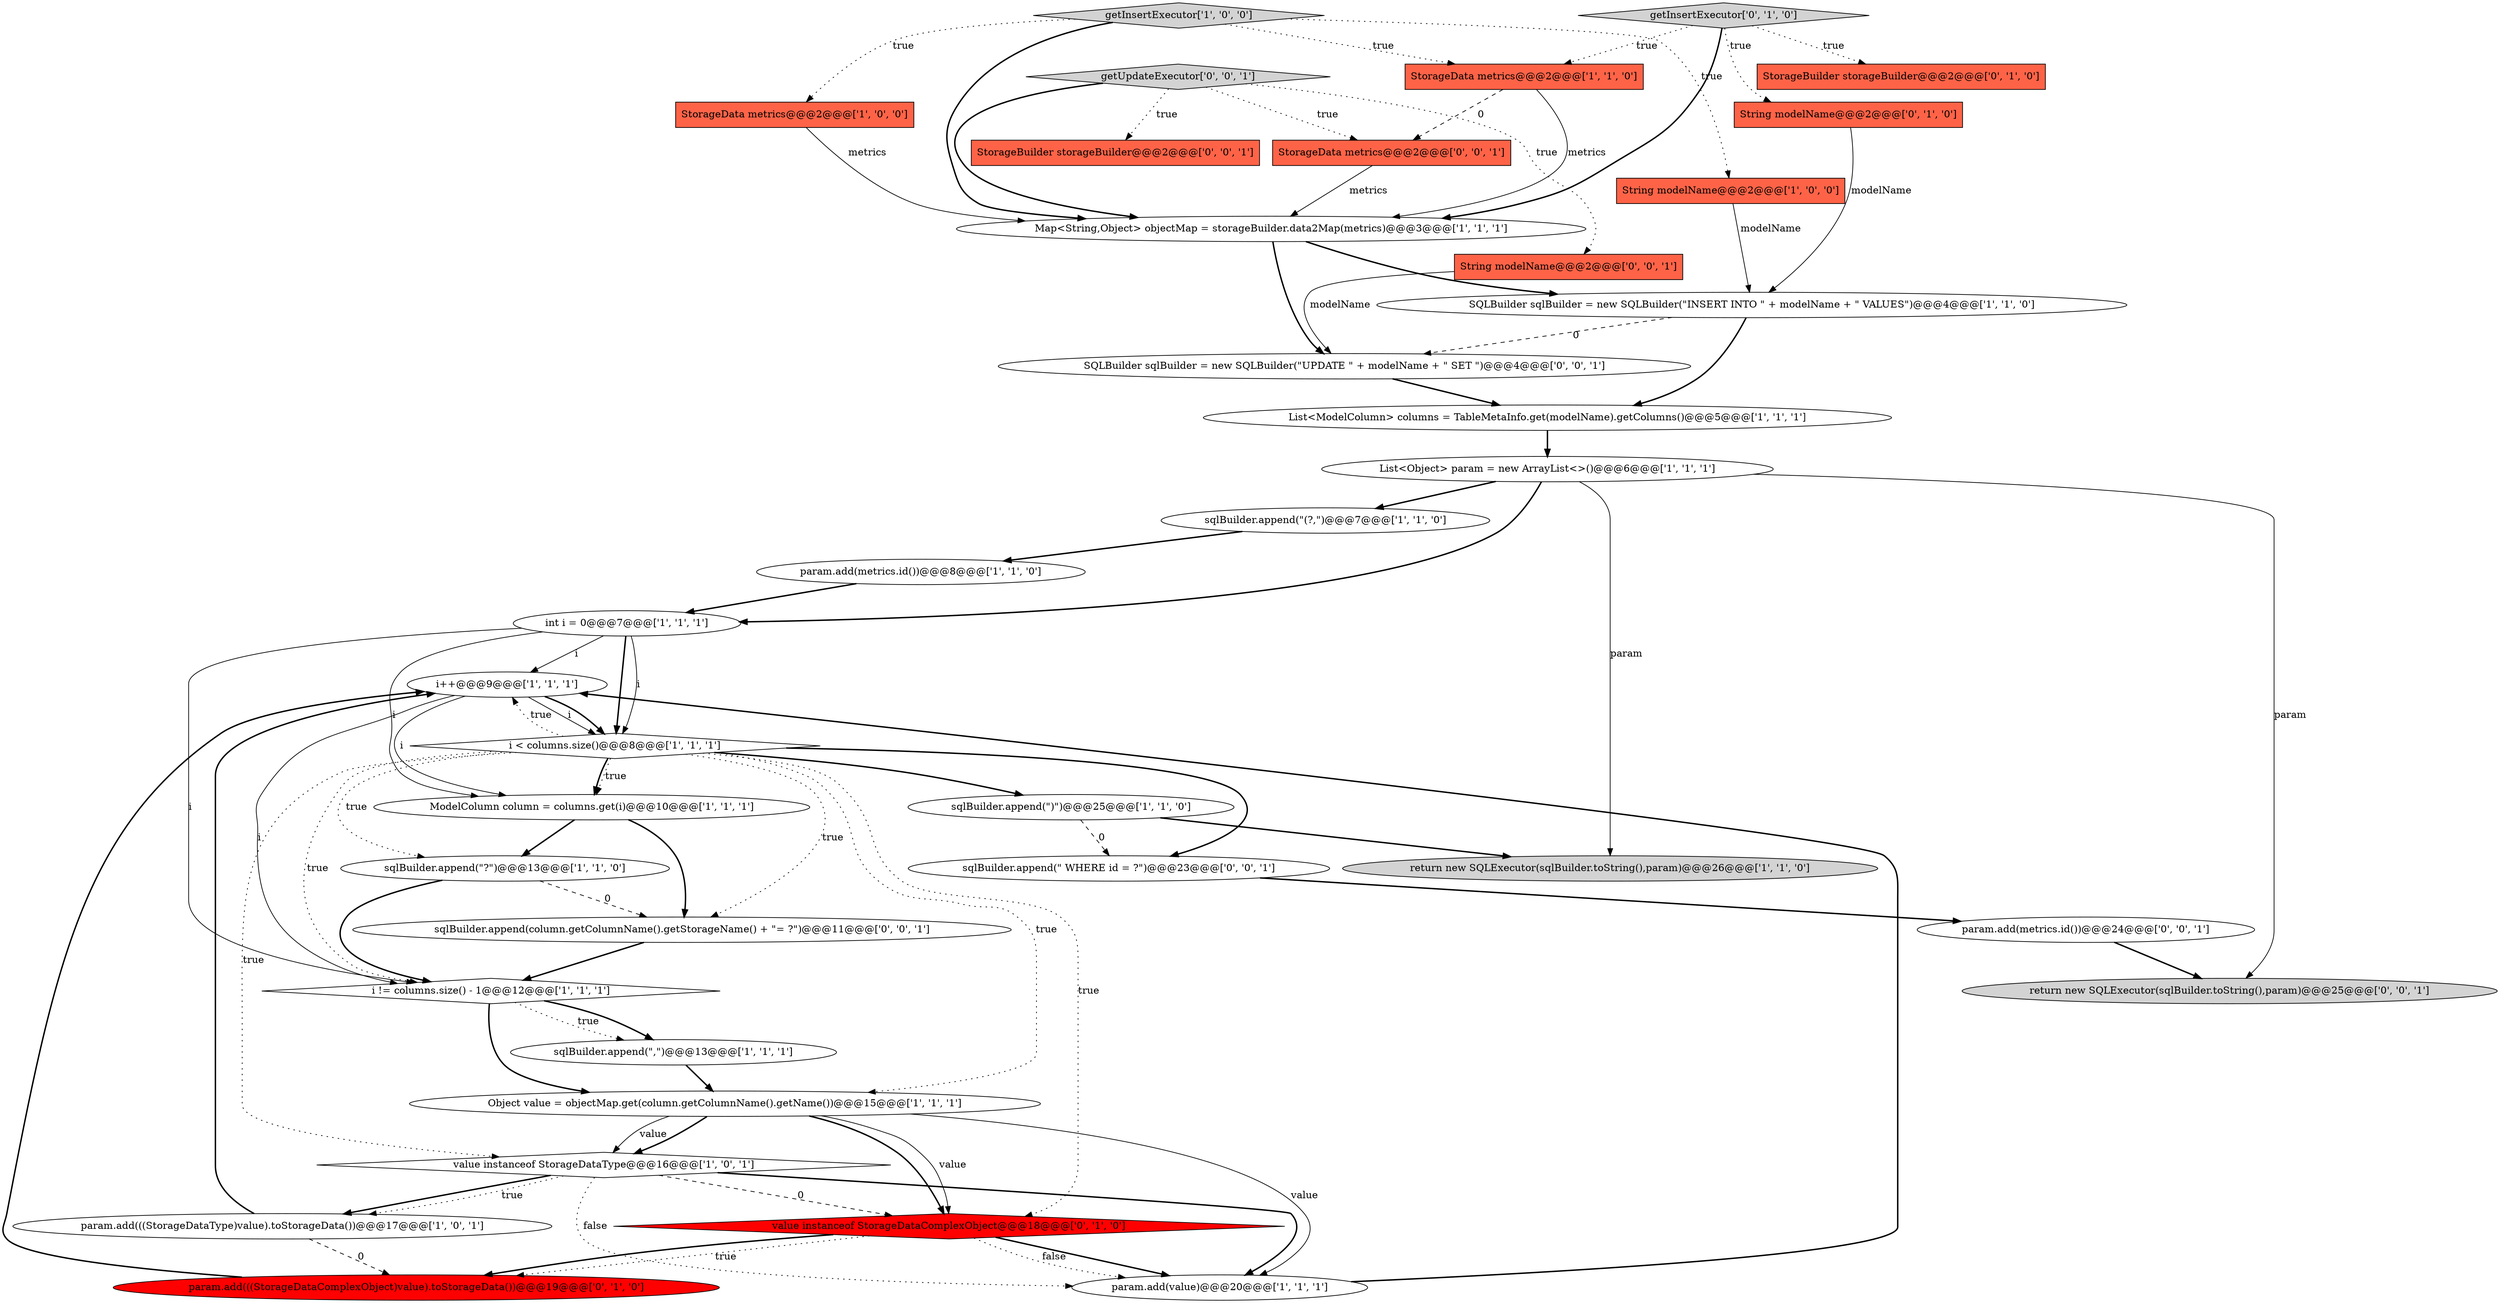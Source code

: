 digraph {
29 [style = filled, label = "SQLBuilder sqlBuilder = new SQLBuilder(\"UPDATE \" + modelName + \" SET \")@@@4@@@['0', '0', '1']", fillcolor = white, shape = ellipse image = "AAA0AAABBB3BBB"];
18 [style = filled, label = "return new SQLExecutor(sqlBuilder.toString(),param)@@@26@@@['1', '1', '0']", fillcolor = lightgray, shape = ellipse image = "AAA0AAABBB1BBB"];
15 [style = filled, label = "getInsertExecutor['1', '0', '0']", fillcolor = lightgray, shape = diamond image = "AAA0AAABBB1BBB"];
3 [style = filled, label = "param.add(metrics.id())@@@8@@@['1', '1', '0']", fillcolor = white, shape = ellipse image = "AAA0AAABBB1BBB"];
2 [style = filled, label = "value instanceof StorageDataType@@@16@@@['1', '0', '1']", fillcolor = white, shape = diamond image = "AAA0AAABBB1BBB"];
31 [style = filled, label = "sqlBuilder.append(\" WHERE id = ?\")@@@23@@@['0', '0', '1']", fillcolor = white, shape = ellipse image = "AAA0AAABBB3BBB"];
23 [style = filled, label = "StorageBuilder storageBuilder@@@2@@@['0', '1', '0']", fillcolor = tomato, shape = box image = "AAA0AAABBB2BBB"];
32 [style = filled, label = "String modelName@@@2@@@['0', '0', '1']", fillcolor = tomato, shape = box image = "AAA0AAABBB3BBB"];
34 [style = filled, label = "StorageBuilder storageBuilder@@@2@@@['0', '0', '1']", fillcolor = tomato, shape = box image = "AAA0AAABBB3BBB"];
27 [style = filled, label = "value instanceof StorageDataComplexObject@@@18@@@['0', '1', '0']", fillcolor = red, shape = diamond image = "AAA1AAABBB2BBB"];
4 [style = filled, label = "i++@@@9@@@['1', '1', '1']", fillcolor = white, shape = ellipse image = "AAA0AAABBB1BBB"];
21 [style = filled, label = "StorageData metrics@@@2@@@['1', '1', '0']", fillcolor = tomato, shape = box image = "AAA0AAABBB1BBB"];
10 [style = filled, label = "sqlBuilder.append(\",\")@@@13@@@['1', '1', '1']", fillcolor = white, shape = ellipse image = "AAA0AAABBB1BBB"];
22 [style = filled, label = "Map<String,Object> objectMap = storageBuilder.data2Map(metrics)@@@3@@@['1', '1', '1']", fillcolor = white, shape = ellipse image = "AAA0AAABBB1BBB"];
11 [style = filled, label = "i < columns.size()@@@8@@@['1', '1', '1']", fillcolor = white, shape = diamond image = "AAA0AAABBB1BBB"];
6 [style = filled, label = "param.add(value)@@@20@@@['1', '1', '1']", fillcolor = white, shape = ellipse image = "AAA0AAABBB1BBB"];
1 [style = filled, label = "Object value = objectMap.get(column.getColumnName().getName())@@@15@@@['1', '1', '1']", fillcolor = white, shape = ellipse image = "AAA0AAABBB1BBB"];
0 [style = filled, label = "List<ModelColumn> columns = TableMetaInfo.get(modelName).getColumns()@@@5@@@['1', '1', '1']", fillcolor = white, shape = ellipse image = "AAA0AAABBB1BBB"];
14 [style = filled, label = "ModelColumn column = columns.get(i)@@@10@@@['1', '1', '1']", fillcolor = white, shape = ellipse image = "AAA0AAABBB1BBB"];
20 [style = filled, label = "List<Object> param = new ArrayList<>()@@@6@@@['1', '1', '1']", fillcolor = white, shape = ellipse image = "AAA0AAABBB1BBB"];
36 [style = filled, label = "StorageData metrics@@@2@@@['0', '0', '1']", fillcolor = tomato, shape = box image = "AAA0AAABBB3BBB"];
33 [style = filled, label = "return new SQLExecutor(sqlBuilder.toString(),param)@@@25@@@['0', '0', '1']", fillcolor = lightgray, shape = ellipse image = "AAA0AAABBB3BBB"];
30 [style = filled, label = "getUpdateExecutor['0', '0', '1']", fillcolor = lightgray, shape = diamond image = "AAA0AAABBB3BBB"];
8 [style = filled, label = "StorageData metrics@@@2@@@['1', '0', '0']", fillcolor = tomato, shape = box image = "AAA0AAABBB1BBB"];
19 [style = filled, label = "SQLBuilder sqlBuilder = new SQLBuilder(\"INSERT INTO \" + modelName + \" VALUES\")@@@4@@@['1', '1', '0']", fillcolor = white, shape = ellipse image = "AAA0AAABBB1BBB"];
16 [style = filled, label = "i != columns.size() - 1@@@12@@@['1', '1', '1']", fillcolor = white, shape = diamond image = "AAA0AAABBB1BBB"];
26 [style = filled, label = "String modelName@@@2@@@['0', '1', '0']", fillcolor = tomato, shape = box image = "AAA0AAABBB2BBB"];
9 [style = filled, label = "int i = 0@@@7@@@['1', '1', '1']", fillcolor = white, shape = ellipse image = "AAA0AAABBB1BBB"];
35 [style = filled, label = "param.add(metrics.id())@@@24@@@['0', '0', '1']", fillcolor = white, shape = ellipse image = "AAA0AAABBB3BBB"];
17 [style = filled, label = "sqlBuilder.append(\"?\")@@@13@@@['1', '1', '0']", fillcolor = white, shape = ellipse image = "AAA0AAABBB1BBB"];
28 [style = filled, label = "sqlBuilder.append(column.getColumnName().getStorageName() + \"= ?\")@@@11@@@['0', '0', '1']", fillcolor = white, shape = ellipse image = "AAA0AAABBB3BBB"];
24 [style = filled, label = "param.add(((StorageDataComplexObject)value).toStorageData())@@@19@@@['0', '1', '0']", fillcolor = red, shape = ellipse image = "AAA1AAABBB2BBB"];
25 [style = filled, label = "getInsertExecutor['0', '1', '0']", fillcolor = lightgray, shape = diamond image = "AAA0AAABBB2BBB"];
13 [style = filled, label = "sqlBuilder.append(\")\")@@@25@@@['1', '1', '0']", fillcolor = white, shape = ellipse image = "AAA0AAABBB1BBB"];
5 [style = filled, label = "String modelName@@@2@@@['1', '0', '0']", fillcolor = tomato, shape = box image = "AAA0AAABBB1BBB"];
12 [style = filled, label = "param.add(((StorageDataType)value).toStorageData())@@@17@@@['1', '0', '1']", fillcolor = white, shape = ellipse image = "AAA0AAABBB1BBB"];
7 [style = filled, label = "sqlBuilder.append(\"(?,\")@@@7@@@['1', '1', '0']", fillcolor = white, shape = ellipse image = "AAA0AAABBB1BBB"];
17->16 [style = bold, label=""];
15->5 [style = dotted, label="true"];
4->11 [style = solid, label="i"];
30->22 [style = bold, label=""];
9->14 [style = solid, label="i"];
9->11 [style = bold, label=""];
25->22 [style = bold, label=""];
22->19 [style = bold, label=""];
11->14 [style = bold, label=""];
16->10 [style = bold, label=""];
20->9 [style = bold, label=""];
2->6 [style = bold, label=""];
4->14 [style = solid, label="i"];
11->1 [style = dotted, label="true"];
1->6 [style = solid, label="value"];
1->27 [style = bold, label=""];
20->18 [style = solid, label="param"];
22->29 [style = bold, label=""];
29->0 [style = bold, label=""];
35->33 [style = bold, label=""];
11->14 [style = dotted, label="true"];
1->27 [style = solid, label="value"];
14->17 [style = bold, label=""];
14->28 [style = bold, label=""];
11->17 [style = dotted, label="true"];
2->27 [style = dashed, label="0"];
9->16 [style = solid, label="i"];
11->4 [style = dotted, label="true"];
27->24 [style = dotted, label="true"];
36->22 [style = solid, label="metrics"];
15->21 [style = dotted, label="true"];
28->16 [style = bold, label=""];
20->33 [style = solid, label="param"];
16->10 [style = dotted, label="true"];
27->6 [style = bold, label=""];
30->34 [style = dotted, label="true"];
7->3 [style = bold, label=""];
2->12 [style = bold, label=""];
19->0 [style = bold, label=""];
15->22 [style = bold, label=""];
30->36 [style = dotted, label="true"];
21->36 [style = dashed, label="0"];
9->11 [style = solid, label="i"];
3->9 [style = bold, label=""];
17->28 [style = dashed, label="0"];
11->31 [style = bold, label=""];
6->4 [style = bold, label=""];
5->19 [style = solid, label="modelName"];
24->4 [style = bold, label=""];
26->19 [style = solid, label="modelName"];
11->2 [style = dotted, label="true"];
11->27 [style = dotted, label="true"];
15->8 [style = dotted, label="true"];
4->16 [style = solid, label="i"];
31->35 [style = bold, label=""];
12->4 [style = bold, label=""];
16->1 [style = bold, label=""];
13->31 [style = dashed, label="0"];
27->6 [style = dotted, label="false"];
8->22 [style = solid, label="metrics"];
1->2 [style = solid, label="value"];
12->24 [style = dashed, label="0"];
11->13 [style = bold, label=""];
30->32 [style = dotted, label="true"];
2->12 [style = dotted, label="true"];
11->28 [style = dotted, label="true"];
11->16 [style = dotted, label="true"];
2->6 [style = dotted, label="false"];
0->20 [style = bold, label=""];
21->22 [style = solid, label="metrics"];
1->2 [style = bold, label=""];
27->24 [style = bold, label=""];
25->23 [style = dotted, label="true"];
20->7 [style = bold, label=""];
9->4 [style = solid, label="i"];
4->11 [style = bold, label=""];
10->1 [style = bold, label=""];
19->29 [style = dashed, label="0"];
25->26 [style = dotted, label="true"];
32->29 [style = solid, label="modelName"];
13->18 [style = bold, label=""];
25->21 [style = dotted, label="true"];
}

